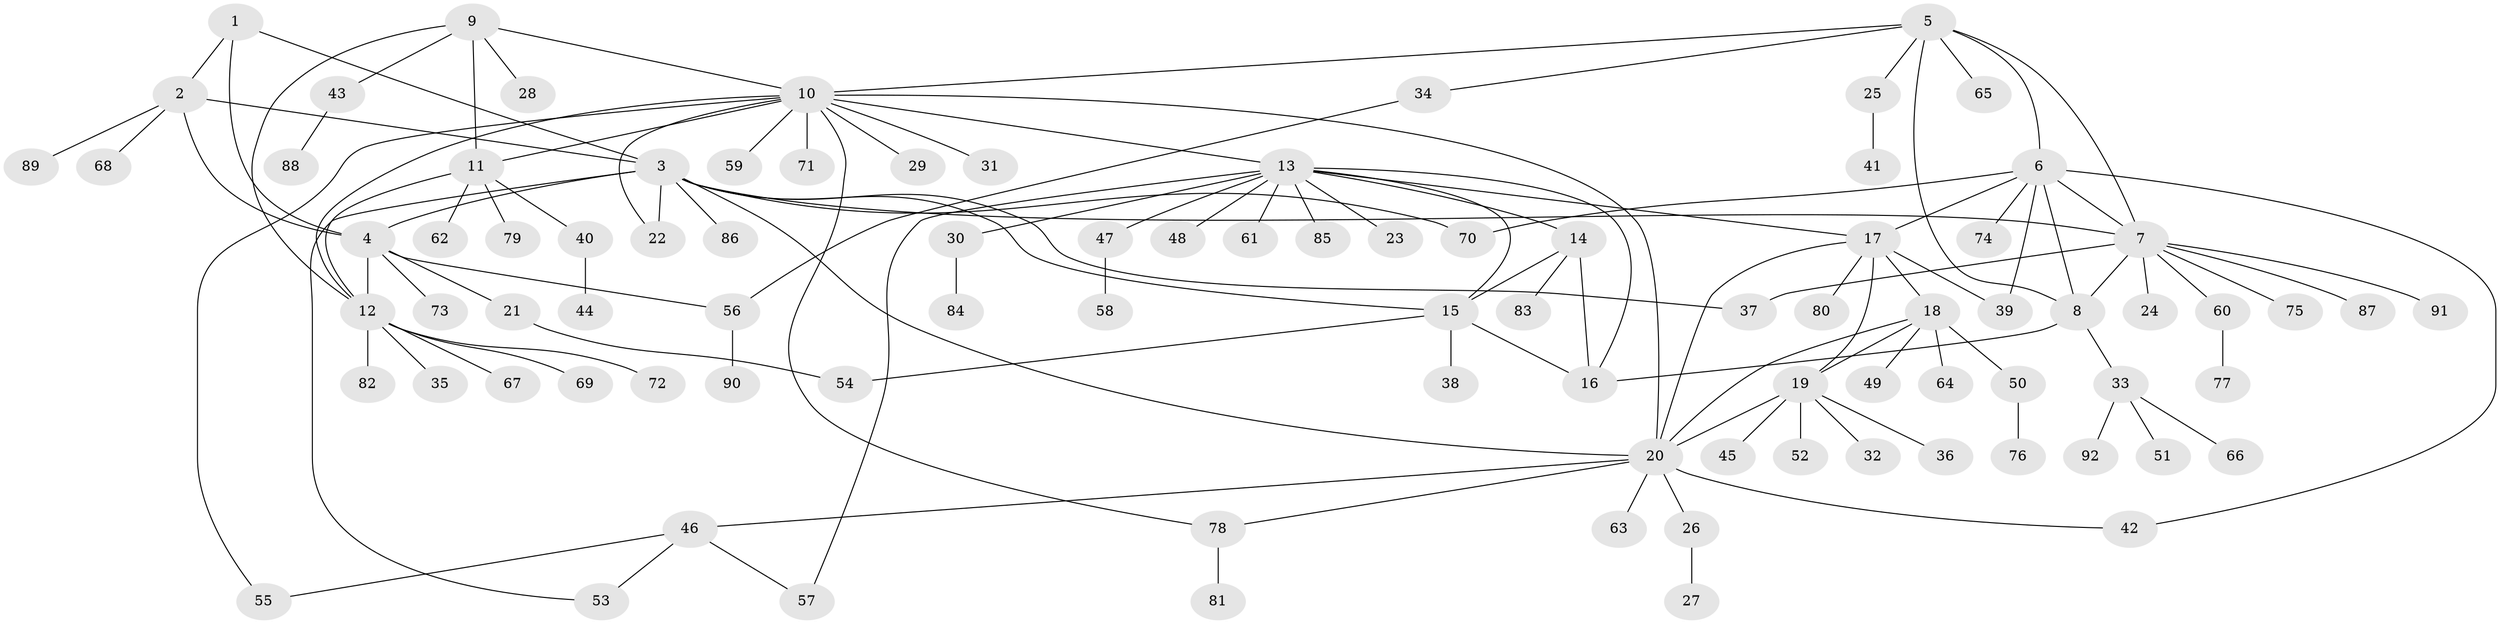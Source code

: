 // coarse degree distribution, {8: 0.02564102564102564, 21: 0.02564102564102564, 3: 0.05128205128205128, 16: 0.02564102564102564, 2: 0.07692307692307693, 1: 0.7948717948717948}
// Generated by graph-tools (version 1.1) at 2025/19/03/04/25 18:19:53]
// undirected, 92 vertices, 123 edges
graph export_dot {
graph [start="1"]
  node [color=gray90,style=filled];
  1;
  2;
  3;
  4;
  5;
  6;
  7;
  8;
  9;
  10;
  11;
  12;
  13;
  14;
  15;
  16;
  17;
  18;
  19;
  20;
  21;
  22;
  23;
  24;
  25;
  26;
  27;
  28;
  29;
  30;
  31;
  32;
  33;
  34;
  35;
  36;
  37;
  38;
  39;
  40;
  41;
  42;
  43;
  44;
  45;
  46;
  47;
  48;
  49;
  50;
  51;
  52;
  53;
  54;
  55;
  56;
  57;
  58;
  59;
  60;
  61;
  62;
  63;
  64;
  65;
  66;
  67;
  68;
  69;
  70;
  71;
  72;
  73;
  74;
  75;
  76;
  77;
  78;
  79;
  80;
  81;
  82;
  83;
  84;
  85;
  86;
  87;
  88;
  89;
  90;
  91;
  92;
  1 -- 2;
  1 -- 3;
  1 -- 4;
  2 -- 3;
  2 -- 4;
  2 -- 68;
  2 -- 89;
  3 -- 4;
  3 -- 7;
  3 -- 15;
  3 -- 20;
  3 -- 22;
  3 -- 37;
  3 -- 53;
  3 -- 70;
  3 -- 86;
  4 -- 12;
  4 -- 21;
  4 -- 56;
  4 -- 73;
  5 -- 6;
  5 -- 7;
  5 -- 8;
  5 -- 10;
  5 -- 25;
  5 -- 34;
  5 -- 65;
  6 -- 7;
  6 -- 8;
  6 -- 17;
  6 -- 39;
  6 -- 42;
  6 -- 70;
  6 -- 74;
  7 -- 8;
  7 -- 24;
  7 -- 37;
  7 -- 60;
  7 -- 75;
  7 -- 87;
  7 -- 91;
  8 -- 16;
  8 -- 33;
  9 -- 10;
  9 -- 11;
  9 -- 12;
  9 -- 28;
  9 -- 43;
  10 -- 11;
  10 -- 12;
  10 -- 13;
  10 -- 20;
  10 -- 22;
  10 -- 29;
  10 -- 31;
  10 -- 55;
  10 -- 59;
  10 -- 71;
  10 -- 78;
  11 -- 12;
  11 -- 40;
  11 -- 62;
  11 -- 79;
  12 -- 35;
  12 -- 67;
  12 -- 69;
  12 -- 72;
  12 -- 82;
  13 -- 14;
  13 -- 15;
  13 -- 16;
  13 -- 17;
  13 -- 23;
  13 -- 30;
  13 -- 47;
  13 -- 48;
  13 -- 57;
  13 -- 61;
  13 -- 85;
  14 -- 15;
  14 -- 16;
  14 -- 83;
  15 -- 16;
  15 -- 38;
  15 -- 54;
  17 -- 18;
  17 -- 19;
  17 -- 20;
  17 -- 39;
  17 -- 80;
  18 -- 19;
  18 -- 20;
  18 -- 49;
  18 -- 50;
  18 -- 64;
  19 -- 20;
  19 -- 32;
  19 -- 36;
  19 -- 45;
  19 -- 52;
  20 -- 26;
  20 -- 42;
  20 -- 46;
  20 -- 63;
  20 -- 78;
  21 -- 54;
  25 -- 41;
  26 -- 27;
  30 -- 84;
  33 -- 51;
  33 -- 66;
  33 -- 92;
  34 -- 56;
  40 -- 44;
  43 -- 88;
  46 -- 53;
  46 -- 55;
  46 -- 57;
  47 -- 58;
  50 -- 76;
  56 -- 90;
  60 -- 77;
  78 -- 81;
}
